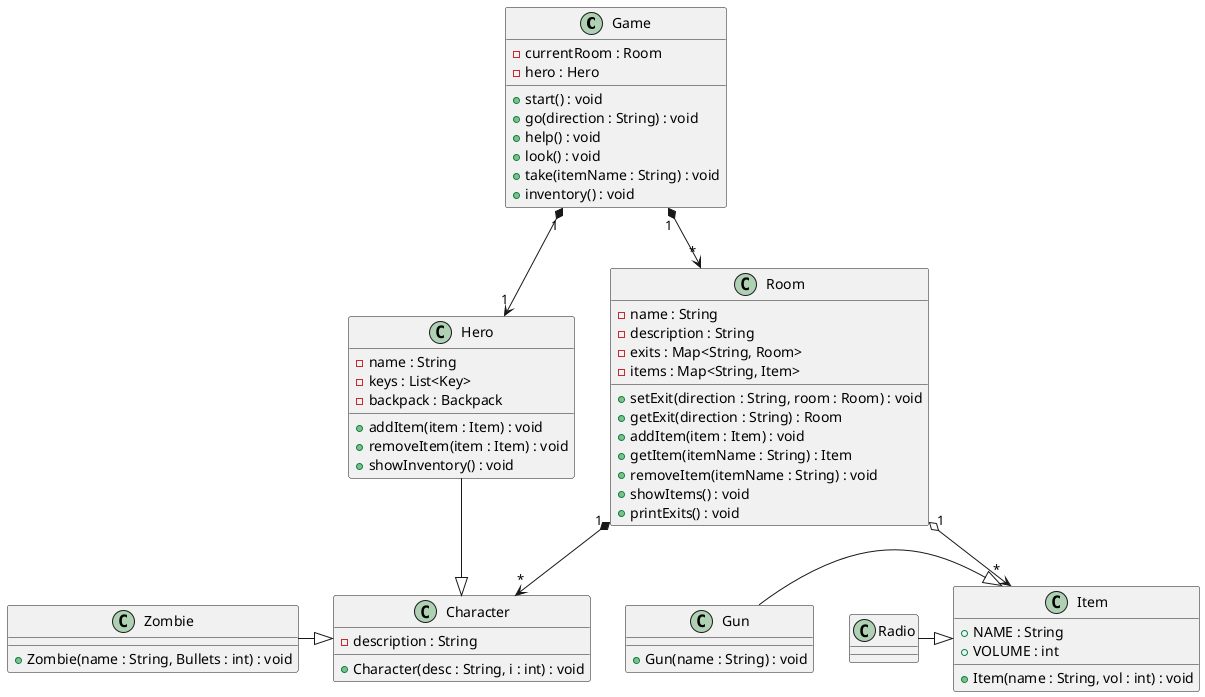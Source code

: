 @startuml Lifeless

class Game {
  - currentRoom : Room
  - hero : Hero
  + start() : void
  + go(direction : String) : void
  + help() : void
  + look() : void
  + take(itemName : String) : void
  + inventory() : void
}

class Hero {
  - name : String
  - keys : List<Key>
  - backpack : Backpack
  + addItem(item : Item) : void
  + removeItem(item : Item) : void
  + showInventory() : void
}

class Room {
  - name : String
  - description : String
  - exits : Map<String, Room>
  - items : Map<String, Item>
  + setExit(direction : String, room : Room) : void
  + getExit(direction : String) : Room
  + addItem(item : Item) : void
  + getItem(itemName : String) : Item
  + removeItem(itemName : String) : void
  + showItems() : void
  + printExits() : void
}

class Item {
  + NAME : String
  + VOLUME : int
  + Item(name : String, vol : int) : void
}

class Gun {
  + Gun(name : String) : void
}

class Character {
  - description : String
  + Character(desc : String, i : int) : void
}

class Zombie {
  + Zombie(name : String, Bullets : int) : void
}

Game "1" *--> "1" Hero 
Game "1" *--> "*" Room 
Room "1" o--> "*" Item 
Room "1" *--> "*" Character
Zombie -|> Character 
Gun -|> Item 
Hero -|> Character 
Radio -|> Item

@enduml
